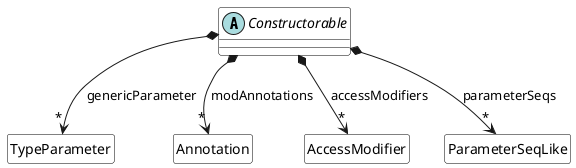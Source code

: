 @startuml Constructorabler
abstract class Constructorable 

Constructorable *--> "*" TypeParameter : genericParameter 
Constructorable *--> "   \n\n*" Annotation : modAnnotations 
Constructorable *--> "\n*" AccessModifier : accessModifiers
Constructorable *--> "*" ParameterSeqLike : parameterSeqs

hide class circle
hide class members

skinparam class {
    BackgroundColor White
    ArrowColor Black
    BorderColor Black
}

@enduml 